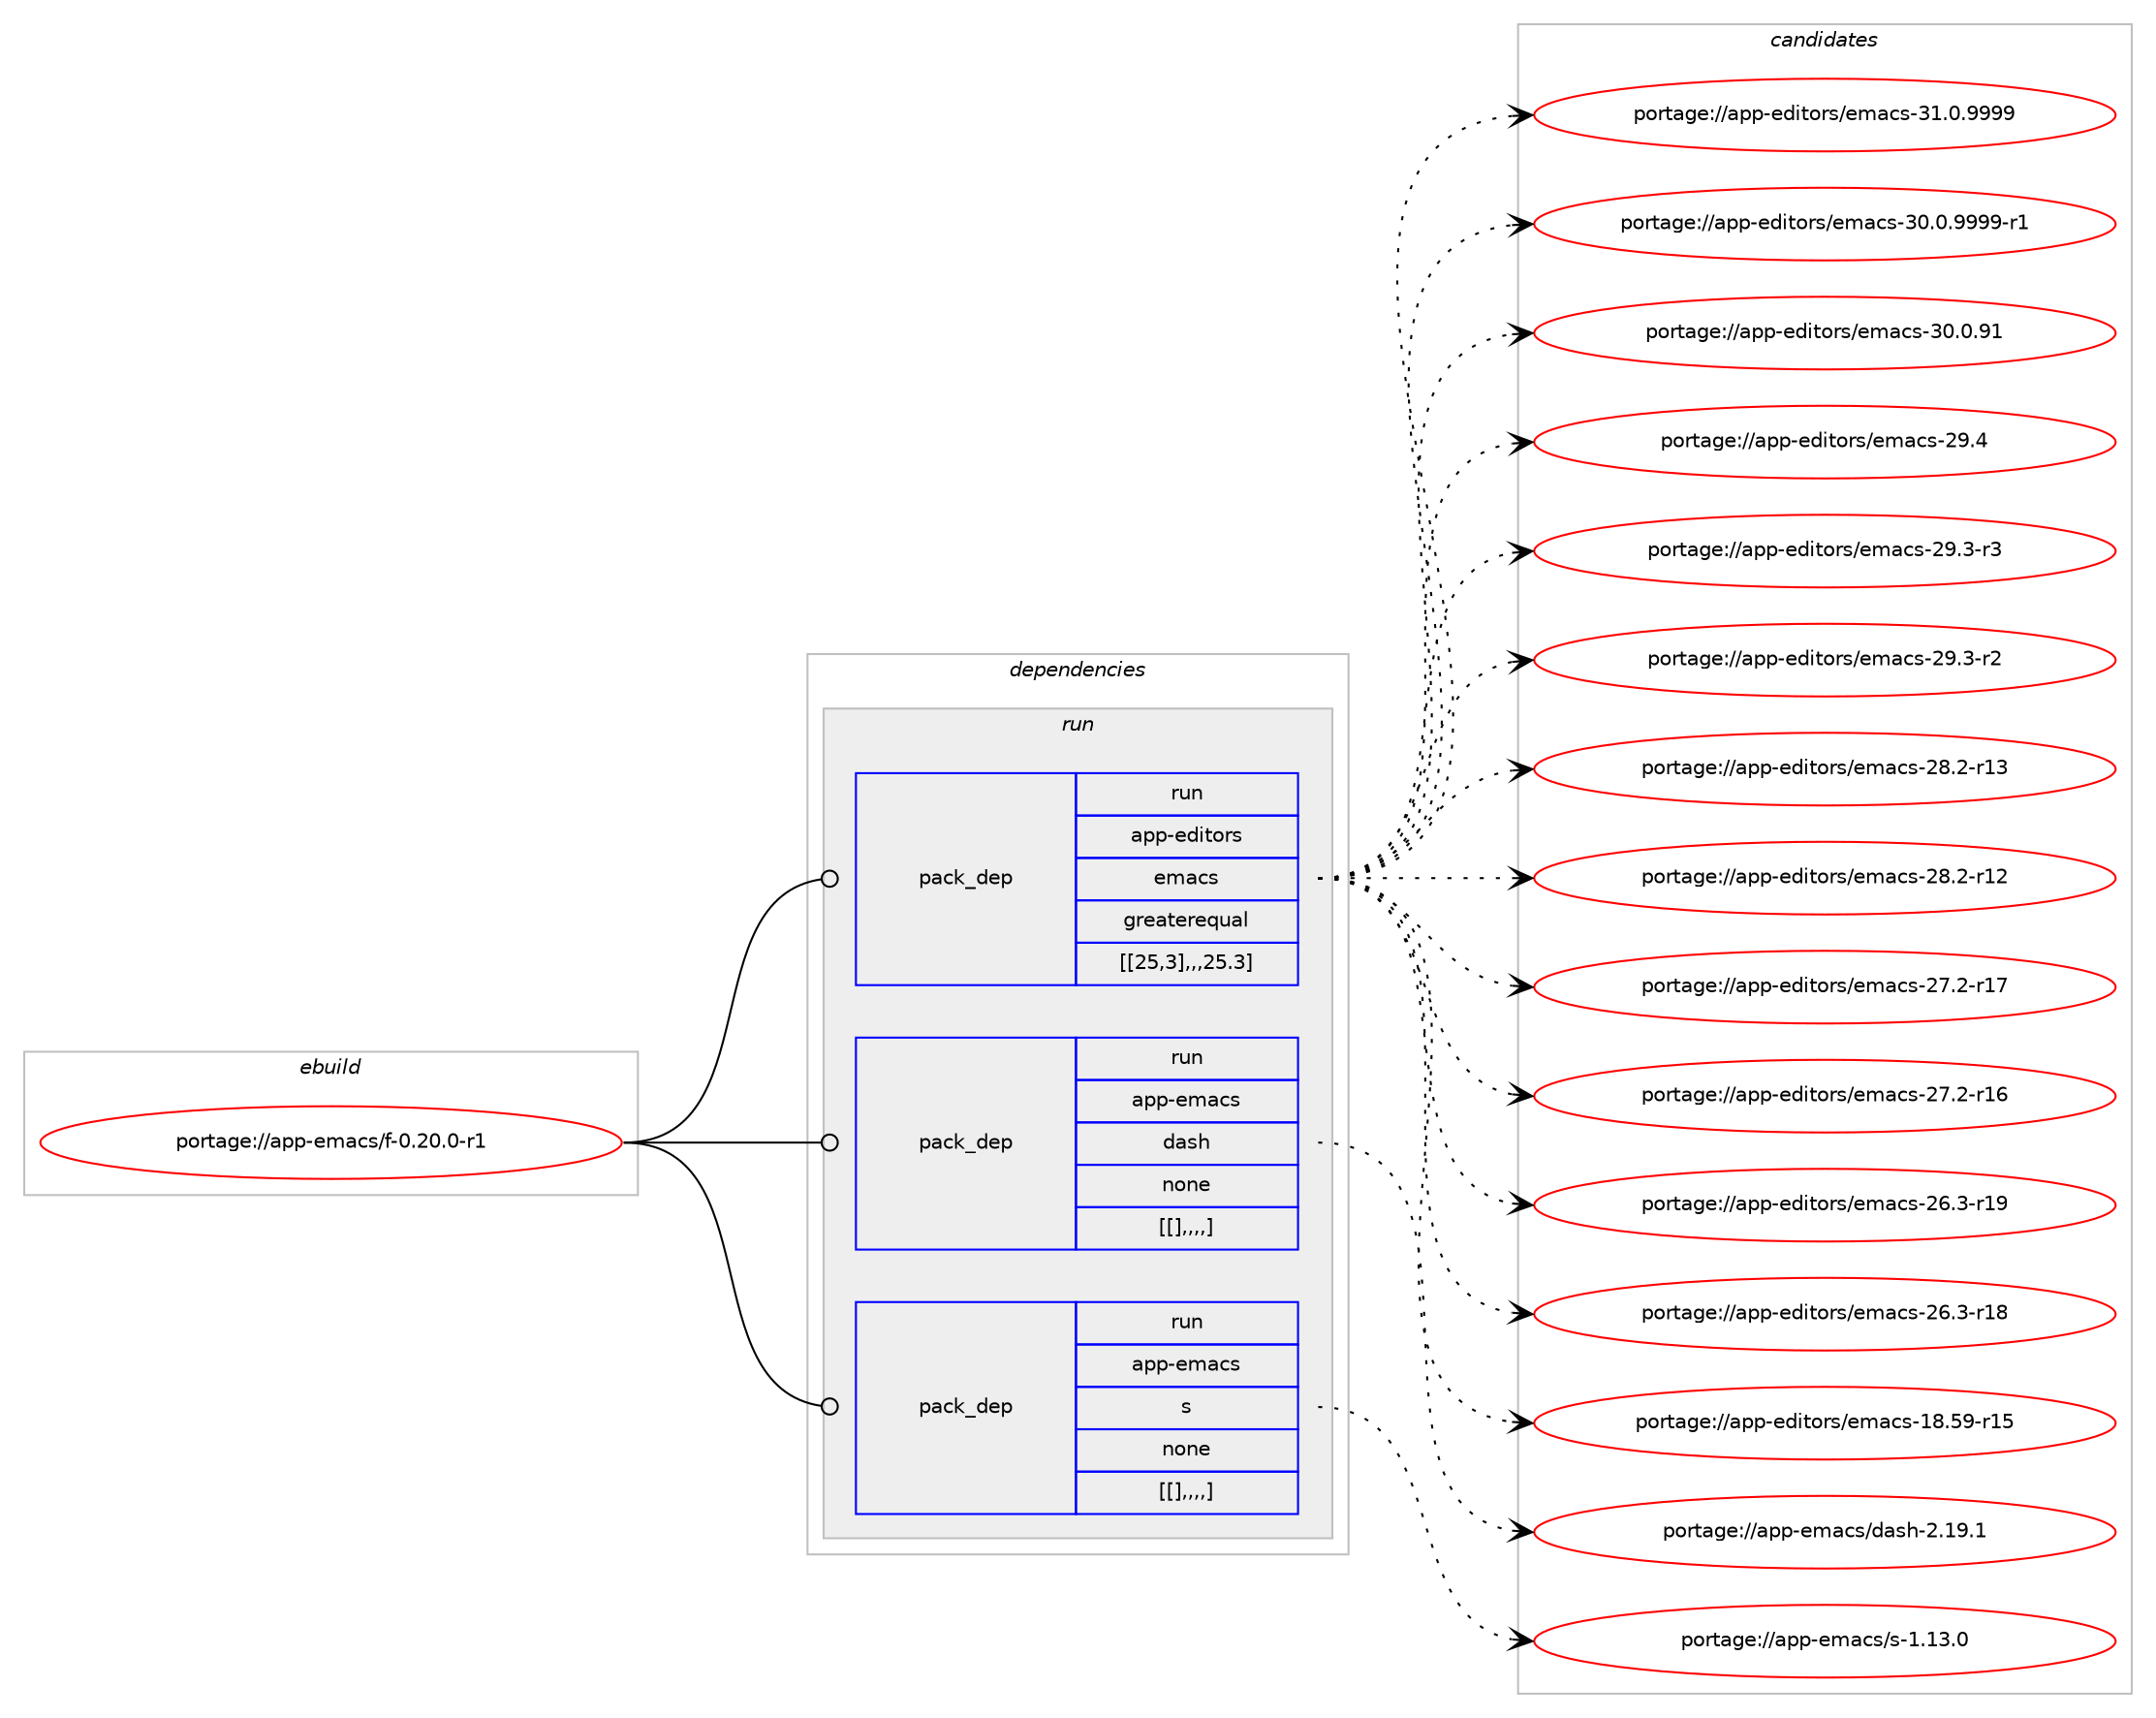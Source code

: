 digraph prolog {

# *************
# Graph options
# *************

newrank=true;
concentrate=true;
compound=true;
graph [rankdir=LR,fontname=Helvetica,fontsize=10,ranksep=1.5];#, ranksep=2.5, nodesep=0.2];
edge  [arrowhead=vee];
node  [fontname=Helvetica,fontsize=10];

# **********
# The ebuild
# **********

subgraph cluster_leftcol {
color=gray;
label=<<i>ebuild</i>>;
id [label="portage://app-emacs/f-0.20.0-r1", color=red, width=4, href="../app-emacs/f-0.20.0-r1.svg"];
}

# ****************
# The dependencies
# ****************

subgraph cluster_midcol {
color=gray;
label=<<i>dependencies</i>>;
subgraph cluster_compile {
fillcolor="#eeeeee";
style=filled;
label=<<i>compile</i>>;
}
subgraph cluster_compileandrun {
fillcolor="#eeeeee";
style=filled;
label=<<i>compile and run</i>>;
}
subgraph cluster_run {
fillcolor="#eeeeee";
style=filled;
label=<<i>run</i>>;
subgraph pack16435 {
dependency23005 [label=<<TABLE BORDER="0" CELLBORDER="1" CELLSPACING="0" CELLPADDING="4" WIDTH="220"><TR><TD ROWSPAN="6" CELLPADDING="30">pack_dep</TD></TR><TR><TD WIDTH="110">run</TD></TR><TR><TD>app-editors</TD></TR><TR><TD>emacs</TD></TR><TR><TD>greaterequal</TD></TR><TR><TD>[[25,3],,,25.3]</TD></TR></TABLE>>, shape=none, color=blue];
}
id:e -> dependency23005:w [weight=20,style="solid",arrowhead="odot"];
subgraph pack16436 {
dependency23006 [label=<<TABLE BORDER="0" CELLBORDER="1" CELLSPACING="0" CELLPADDING="4" WIDTH="220"><TR><TD ROWSPAN="6" CELLPADDING="30">pack_dep</TD></TR><TR><TD WIDTH="110">run</TD></TR><TR><TD>app-emacs</TD></TR><TR><TD>dash</TD></TR><TR><TD>none</TD></TR><TR><TD>[[],,,,]</TD></TR></TABLE>>, shape=none, color=blue];
}
id:e -> dependency23006:w [weight=20,style="solid",arrowhead="odot"];
subgraph pack16437 {
dependency23007 [label=<<TABLE BORDER="0" CELLBORDER="1" CELLSPACING="0" CELLPADDING="4" WIDTH="220"><TR><TD ROWSPAN="6" CELLPADDING="30">pack_dep</TD></TR><TR><TD WIDTH="110">run</TD></TR><TR><TD>app-emacs</TD></TR><TR><TD>s</TD></TR><TR><TD>none</TD></TR><TR><TD>[[],,,,]</TD></TR></TABLE>>, shape=none, color=blue];
}
id:e -> dependency23007:w [weight=20,style="solid",arrowhead="odot"];
}
}

# **************
# The candidates
# **************

subgraph cluster_choices {
rank=same;
color=gray;
label=<<i>candidates</i>>;

subgraph choice16435 {
color=black;
nodesep=1;
choice971121124510110010511611111411547101109979911545514946484657575757 [label="portage://app-editors/emacs-31.0.9999", color=red, width=4,href="../app-editors/emacs-31.0.9999.svg"];
choice9711211245101100105116111114115471011099799115455148464846575757574511449 [label="portage://app-editors/emacs-30.0.9999-r1", color=red, width=4,href="../app-editors/emacs-30.0.9999-r1.svg"];
choice97112112451011001051161111141154710110997991154551484648465749 [label="portage://app-editors/emacs-30.0.91", color=red, width=4,href="../app-editors/emacs-30.0.91.svg"];
choice97112112451011001051161111141154710110997991154550574652 [label="portage://app-editors/emacs-29.4", color=red, width=4,href="../app-editors/emacs-29.4.svg"];
choice971121124510110010511611111411547101109979911545505746514511451 [label="portage://app-editors/emacs-29.3-r3", color=red, width=4,href="../app-editors/emacs-29.3-r3.svg"];
choice971121124510110010511611111411547101109979911545505746514511450 [label="portage://app-editors/emacs-29.3-r2", color=red, width=4,href="../app-editors/emacs-29.3-r2.svg"];
choice97112112451011001051161111141154710110997991154550564650451144951 [label="portage://app-editors/emacs-28.2-r13", color=red, width=4,href="../app-editors/emacs-28.2-r13.svg"];
choice97112112451011001051161111141154710110997991154550564650451144950 [label="portage://app-editors/emacs-28.2-r12", color=red, width=4,href="../app-editors/emacs-28.2-r12.svg"];
choice97112112451011001051161111141154710110997991154550554650451144955 [label="portage://app-editors/emacs-27.2-r17", color=red, width=4,href="../app-editors/emacs-27.2-r17.svg"];
choice97112112451011001051161111141154710110997991154550554650451144954 [label="portage://app-editors/emacs-27.2-r16", color=red, width=4,href="../app-editors/emacs-27.2-r16.svg"];
choice97112112451011001051161111141154710110997991154550544651451144957 [label="portage://app-editors/emacs-26.3-r19", color=red, width=4,href="../app-editors/emacs-26.3-r19.svg"];
choice97112112451011001051161111141154710110997991154550544651451144956 [label="portage://app-editors/emacs-26.3-r18", color=red, width=4,href="../app-editors/emacs-26.3-r18.svg"];
choice9711211245101100105116111114115471011099799115454956465357451144953 [label="portage://app-editors/emacs-18.59-r15", color=red, width=4,href="../app-editors/emacs-18.59-r15.svg"];
dependency23005:e -> choice971121124510110010511611111411547101109979911545514946484657575757:w [style=dotted,weight="100"];
dependency23005:e -> choice9711211245101100105116111114115471011099799115455148464846575757574511449:w [style=dotted,weight="100"];
dependency23005:e -> choice97112112451011001051161111141154710110997991154551484648465749:w [style=dotted,weight="100"];
dependency23005:e -> choice97112112451011001051161111141154710110997991154550574652:w [style=dotted,weight="100"];
dependency23005:e -> choice971121124510110010511611111411547101109979911545505746514511451:w [style=dotted,weight="100"];
dependency23005:e -> choice971121124510110010511611111411547101109979911545505746514511450:w [style=dotted,weight="100"];
dependency23005:e -> choice97112112451011001051161111141154710110997991154550564650451144951:w [style=dotted,weight="100"];
dependency23005:e -> choice97112112451011001051161111141154710110997991154550564650451144950:w [style=dotted,weight="100"];
dependency23005:e -> choice97112112451011001051161111141154710110997991154550554650451144955:w [style=dotted,weight="100"];
dependency23005:e -> choice97112112451011001051161111141154710110997991154550554650451144954:w [style=dotted,weight="100"];
dependency23005:e -> choice97112112451011001051161111141154710110997991154550544651451144957:w [style=dotted,weight="100"];
dependency23005:e -> choice97112112451011001051161111141154710110997991154550544651451144956:w [style=dotted,weight="100"];
dependency23005:e -> choice9711211245101100105116111114115471011099799115454956465357451144953:w [style=dotted,weight="100"];
}
subgraph choice16436 {
color=black;
nodesep=1;
choice97112112451011099799115471009711510445504649574649 [label="portage://app-emacs/dash-2.19.1", color=red, width=4,href="../app-emacs/dash-2.19.1.svg"];
dependency23006:e -> choice97112112451011099799115471009711510445504649574649:w [style=dotted,weight="100"];
}
subgraph choice16437 {
color=black;
nodesep=1;
choice971121124510110997991154711545494649514648 [label="portage://app-emacs/s-1.13.0", color=red, width=4,href="../app-emacs/s-1.13.0.svg"];
dependency23007:e -> choice971121124510110997991154711545494649514648:w [style=dotted,weight="100"];
}
}

}
